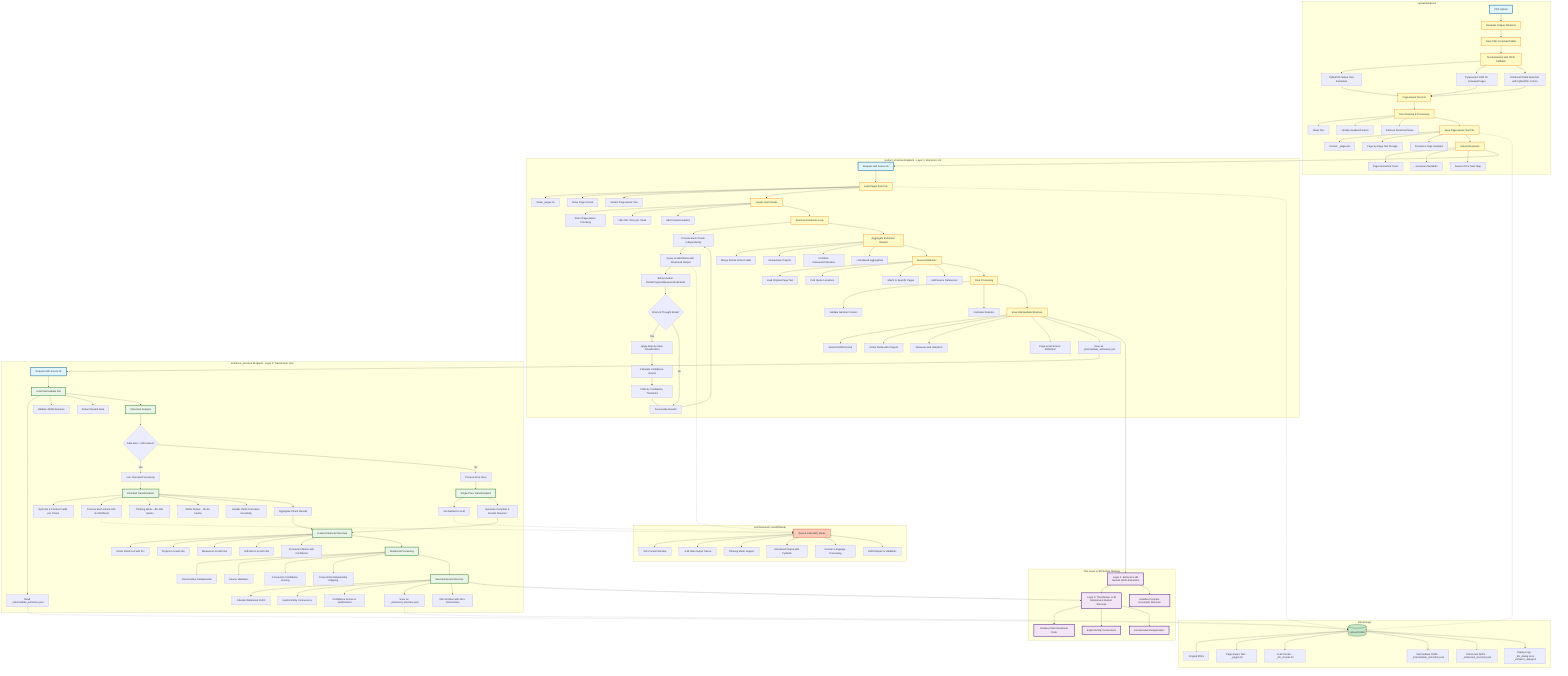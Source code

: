 graph TB
    %% Upload Endpoint Flow
    subgraph Upload["/upload Endpoint"]
        A[PDF Upload] --> B[Generate Unique Filename]
        B --> C[Save PDF to Upload Folder]

        C --> D[Text Extraction with OCR Fallback]
        D --> D1[PyMuPDF Native Text Extraction]
        D --> D2[Pytesseract OCR for Scanned Pages]
        D --> D3[Enhanced Table Detection with PyMuPDF 1.23.0+]
        D1 --> E[Page-Aware Text List]
        D2 --> E
        D3 --> E

        E --> F[Text Cleaning & Processing]
        F --> F1[Clean Text]
        F --> F2[Identify Headers/Footers]
        F --> F3[Remove Structural Noise]

        F --> G[Save Page-Aware Text File]
        G --> G1[Format: _pages.txt]
        G --> G2[Page-by-Page Text Storage]
        G --> G3[Preserves Page Numbers]

        G --> K[Return Response]
        K --> K1[Pages Extracted Count]
        K --> K2[Extraction Metadata]
        K --> K3[Source ID for Next Step]
    end

    %% Extract Structure Endpoint Flow (Layer 1 - Extractor LLM)
    subgraph Extract["/extract_structure Endpoint - Layer 1: Extractor LLM"]
        L[Request with Source ID] --> M[Load Pages from File]
        M --> M1[Read _pages.txt]
        M --> M2[Parse Page Format]
        M --> M3[Extract Page-Aware Text]

        M --> N[Create LLM Chunks]
        N --> N1[Direct Page-Aware Chunking]
        N --> N2[15K-20K chars per chunk]
        N --> N3[Add Context Headers]

        N --> O[Structure Extraction Loop]
        O --> O1[Process Each Chunk Independently]
        O1 --> O2[Query vLLM/Ollama with Structured Output]
        O2 --> O3[Extract Action Fields/Projects/Measures/Indicators]
        O3 --> O3a{Chain-of-Thought Mode?}
        O3a -->|Yes| O3b[Apply Step-by-Step Classification]
        O3a -->|No| O4[Accumulate Results]
        O3b --> O3c[Calculate Confidence Scores]
        O3c --> O3d[Filter by Confidence Threshold]
        O3d --> O4
        O4 --> O1

        O --> P[Aggregate Extraction Results]
        P --> P1[Merge Similar Action Fields]
        P --> P2[Deduplicate Projects]
        P --> P3[Combine Measures/Indicators]
        P --> P4[LLM-Based Aggregation]

        P --> Q[Source Attribution]
        Q --> Q1[Load Original Page Text]
        Q --> Q2[Find Quote Locations]
        Q --> Q3[Match to Specific Pages]
        Q --> Q4[Add Source References]

        Q --> R[Final Processing]
        R --> R1[Validate German Content]
        R --> R2[Calculate Statistics]

        R --> S[Save Intermediate Structure]
        S --> S1[Nested JSON Format]
        S --> S2[Action Fields with Projects]
        S --> S3[Measures and Indicators]
        S --> S4[Page-Level Source Attribution]
        S --> S5[Save as _intermediate_extraction.json]
    end

    %% Enhance Structure Endpoint Flow (Layer 2 - Transformer LLM)
    subgraph Enhance["/enhance_structure Endpoint - Layer 2: Transformer LLM"]
        T[Request with Source ID] --> U[Load Intermediate File]
        U --> U1[Read _intermediate_extraction.json]
        U --> U2[Validate JSON Structure]
        U --> U3[Extract Nested Data]

        U --> V[Data Size Analysis]
        V --> V1{Data Size > 22K tokens?}
        V1 -->|Yes| V2[Use Chunked Processing]
        V1 -->|No| V3[Process All at Once]

        V2 --> W[Chunked Transformation]
        W --> W1[Split into 4-6 Action Fields per Chunk]
        W --> W2[Process Each Chunk with vLLM/Ollama]
        W --> W3[Thinking Mode: ~8K-10K tokens]
        W --> W4[JSON Output: ~3K-5K tokens]
        W --> W5[Handle JSON Truncation Gracefully]
        W --> W6[Aggregate Chunk Results]

        V3 --> X[Single-Pass Transformation]
        X --> X1[Full Dataset to LLM]
        X --> X2[Generate Complete 4-Bucket Structure]

        W6 --> Y[Create Enhanced Structure]
        X2 --> Y
        Y --> Y1[Action Fields List with IDs]
        Y --> Y2[Projects List with IDs]
        Y --> Y3[Measures List with IDs]
        Y --> Y4[Indicators List with IDs]
        Y --> Y5[Connection Matrix with Confidence]

        Y --> Z[Relational Processing]
        Z --> Z1[Conservative Deduplication]
        Z --> Z2[Source Validation]
        Z --> Z3[Connection Confidence Scoring]
        Z --> Z4[Cross-Entity Relationship Mapping]

        Z --> AA[Save Enhanced Structure]
        AA --> AA1[4-Bucket Relational JSON]
        AA --> AA2[Explicit Entity Connections]
        AA --> AA3[Confidence Scores & Justifications]
        AA --> AA4[Save as _enhanced_structure.json]
        AA --> AA5[250+ Entities with 441+ Connections]
    end

    %% File Storage
    subgraph FileStorage["File Storage"]
        FS[(Upload Folder)]
        FS --> FS1[Original PDFs]
        FS --> FS2[Page-Aware Text - _pages.txt]
        FS --> FS3[LLM Chunks - _llm_chunks.txt]
        FS --> FS4[Intermediate JSON - _intermediate_extraction.json]
        FS --> FS5[Enhanced JSON - _enhanced_structure.json]
        FS --> FS6[Dialog Logs - _llm_dialog.txt & _enhance_dialog.txt]
    end

    %% LLM Backend Integration
    subgraph LLMBackend["LLM Backend (vLLM/Ollama)"]
        LLM[Qwen3-14B-AWQ Model]
        LLM --> LLM1[32K Context Window]
        LLM --> LLM2[~13K Max Output Tokens]
        LLM --> LLM3[Thinking Mode Support]
        LLM --> LLM4[Structured Output with Pydantic]
        LLM --> LLM5[German Language Processing]
        LLM --> LLM6[JSON Repair & Validation]
    end

    %% Two-Layer Pipeline Flow
    subgraph Pipeline["Two-Layer LLM Pipeline Strategy"]
        Layer1[Layer 1: Extractor LLM<br/>Nested JSON Extraction]
        Layer2[Layer 2: Transformer LLM<br/>Relational 4-Bucket Structure]
        Layer1 --> Layer2
        Layer1 --> PL1[Handles Complex Document Structure]
        Layer2 --> PL2[Creates Clean Relational Data]
        Layer2 --> PL3[Explicit Entity Connections]
        Layer2 --> PL4[Conservative Deduplication]
    end

    %% Connect the flows
    K --> L
    S5 --> T
    G -.-> FS
    M -.-> FS
    U1 -.-> FS
    AA4 -.-> FS
    O2 -.-> LLM
    W2 -.-> LLM
    X1 -.-> LLM
    S --> Layer1
    AA --> Layer2

    %% Styling
    classDef endpoint fill:#e1f5fe,stroke:#01579b,stroke-width:3px
    classDef process fill:#fff9c4,stroke:#f57f17,stroke-width:2px
    classDef storage fill:#c8e6c9,stroke:#1b5e20,stroke-width:2px
    classDef external fill:#ffccbc,stroke:#bf360c,stroke-width:2px
    classDef pipeline fill:#f3e5f5,stroke:#4a148c,stroke-width:3px
    classDef enhancement fill:#e8f5e8,stroke:#2e7d32,stroke-width:3px

    class A,L,T endpoint
    class FS storage
    class LLM external
    class B,C,D,E,F,G,K,M,N,O,P,Q,R,S process
    class U,V,W,X,Y,Z,AA enhancement
    class Layer1,Layer2,PL1,PL2,PL3,PL4 pipeline